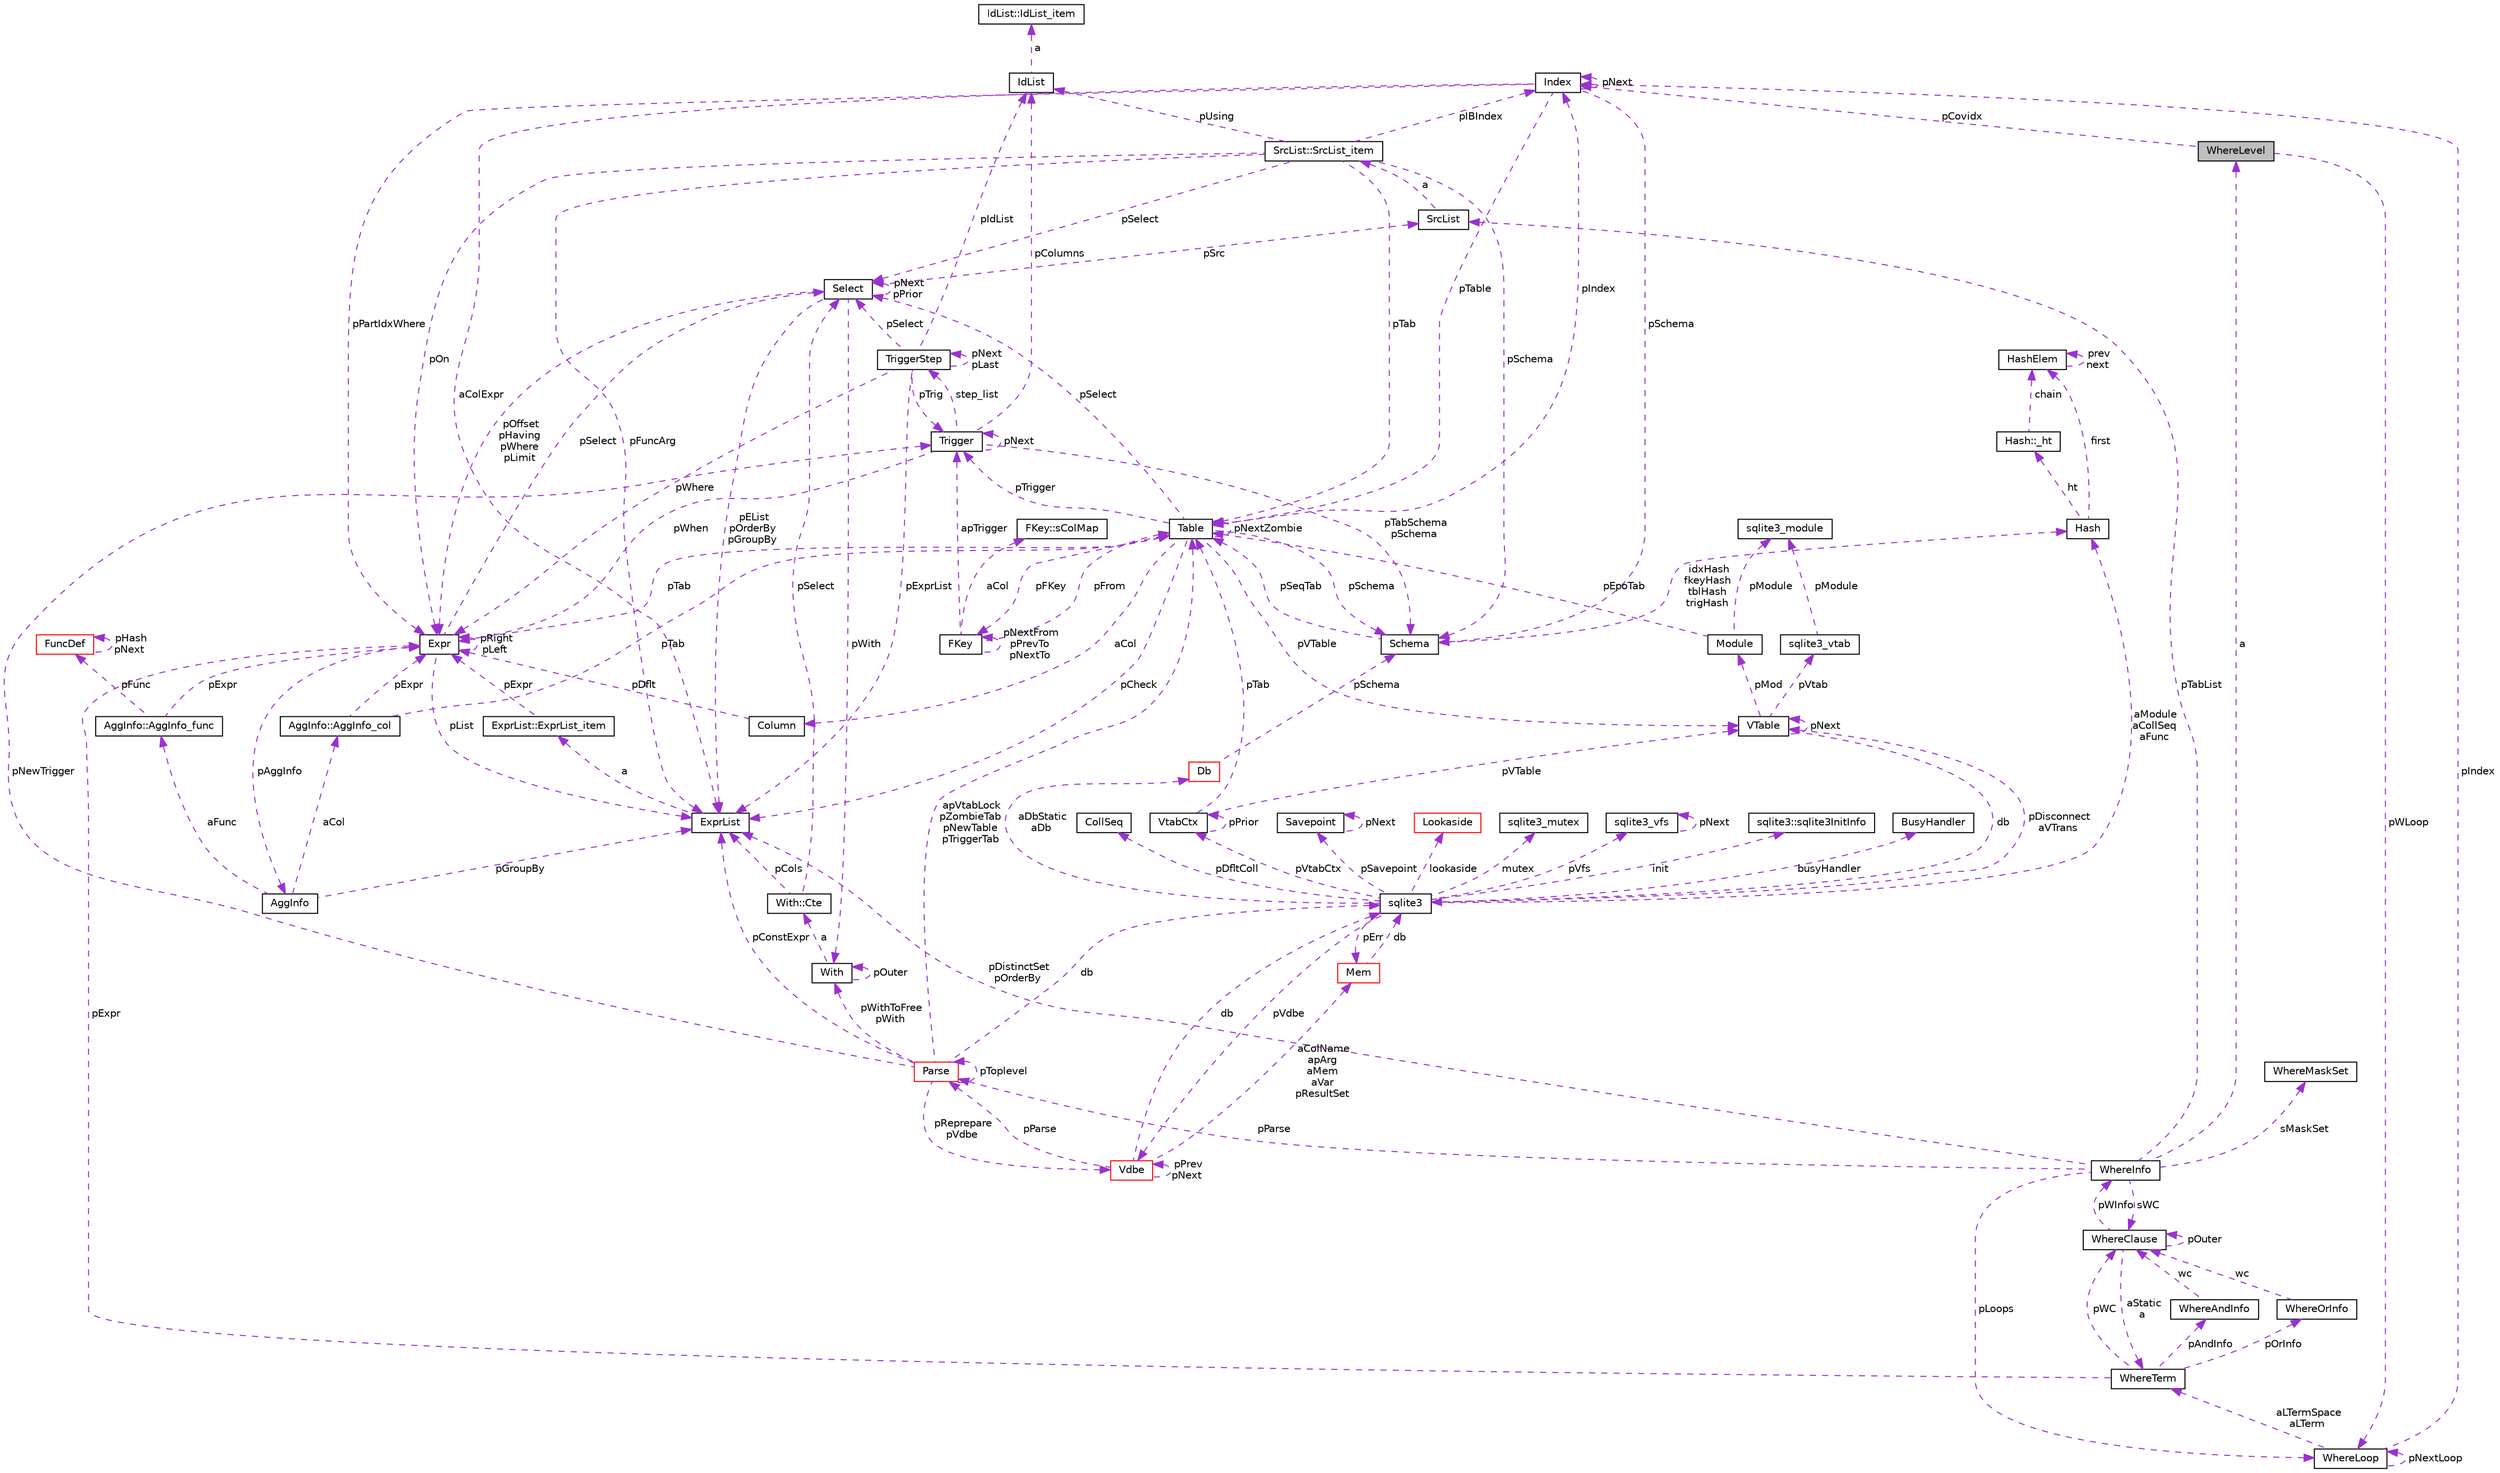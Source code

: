 digraph "WhereLevel"
{
  edge [fontname="Helvetica",fontsize="10",labelfontname="Helvetica",labelfontsize="10"];
  node [fontname="Helvetica",fontsize="10",shape=record];
  Node1 [label="WhereLevel",height=0.2,width=0.4,color="black", fillcolor="grey75", style="filled", fontcolor="black"];
  Node2 -> Node1 [dir="back",color="darkorchid3",fontsize="10",style="dashed",label=" pWLoop" ,fontname="Helvetica"];
  Node2 [label="WhereLoop",height=0.2,width=0.4,color="black", fillcolor="white", style="filled",URL="$structWhereLoop.html"];
  Node2 -> Node2 [dir="back",color="darkorchid3",fontsize="10",style="dashed",label=" pNextLoop" ,fontname="Helvetica"];
  Node3 -> Node2 [dir="back",color="darkorchid3",fontsize="10",style="dashed",label=" aLTermSpace\naLTerm" ,fontname="Helvetica"];
  Node3 [label="WhereTerm",height=0.2,width=0.4,color="black", fillcolor="white", style="filled",URL="$structWhereTerm.html"];
  Node4 -> Node3 [dir="back",color="darkorchid3",fontsize="10",style="dashed",label=" pAndInfo" ,fontname="Helvetica"];
  Node4 [label="WhereAndInfo",height=0.2,width=0.4,color="black", fillcolor="white", style="filled",URL="$structWhereAndInfo.html"];
  Node5 -> Node4 [dir="back",color="darkorchid3",fontsize="10",style="dashed",label=" wc" ,fontname="Helvetica"];
  Node5 [label="WhereClause",height=0.2,width=0.4,color="black", fillcolor="white", style="filled",URL="$structWhereClause.html"];
  Node3 -> Node5 [dir="back",color="darkorchid3",fontsize="10",style="dashed",label=" aStatic\na" ,fontname="Helvetica"];
  Node6 -> Node5 [dir="back",color="darkorchid3",fontsize="10",style="dashed",label=" pWInfo" ,fontname="Helvetica"];
  Node6 [label="WhereInfo",height=0.2,width=0.4,color="black", fillcolor="white", style="filled",URL="$structWhereInfo.html"];
  Node2 -> Node6 [dir="back",color="darkorchid3",fontsize="10",style="dashed",label=" pLoops" ,fontname="Helvetica"];
  Node5 -> Node6 [dir="back",color="darkorchid3",fontsize="10",style="dashed",label=" sWC" ,fontname="Helvetica"];
  Node1 -> Node6 [dir="back",color="darkorchid3",fontsize="10",style="dashed",label=" a" ,fontname="Helvetica"];
  Node7 -> Node6 [dir="back",color="darkorchid3",fontsize="10",style="dashed",label=" sMaskSet" ,fontname="Helvetica"];
  Node7 [label="WhereMaskSet",height=0.2,width=0.4,color="black", fillcolor="white", style="filled",URL="$structWhereMaskSet.html"];
  Node8 -> Node6 [dir="back",color="darkorchid3",fontsize="10",style="dashed",label=" pTabList" ,fontname="Helvetica"];
  Node8 [label="SrcList",height=0.2,width=0.4,color="black", fillcolor="white", style="filled",URL="$structSrcList.html"];
  Node9 -> Node8 [dir="back",color="darkorchid3",fontsize="10",style="dashed",label=" a" ,fontname="Helvetica"];
  Node9 [label="SrcList::SrcList_item",height=0.2,width=0.4,color="black", fillcolor="white", style="filled",URL="$structSrcList_1_1SrcList__item.html"];
  Node10 -> Node9 [dir="back",color="darkorchid3",fontsize="10",style="dashed",label=" pSchema" ,fontname="Helvetica"];
  Node10 [label="Schema",height=0.2,width=0.4,color="black", fillcolor="white", style="filled",URL="$structSchema.html"];
  Node11 -> Node10 [dir="back",color="darkorchid3",fontsize="10",style="dashed",label=" pSeqTab" ,fontname="Helvetica"];
  Node11 [label="Table",height=0.2,width=0.4,color="black", fillcolor="white", style="filled",URL="$structTable.html"];
  Node10 -> Node11 [dir="back",color="darkorchid3",fontsize="10",style="dashed",label=" pSchema" ,fontname="Helvetica"];
  Node12 -> Node11 [dir="back",color="darkorchid3",fontsize="10",style="dashed",label=" aCol" ,fontname="Helvetica"];
  Node12 [label="Column",height=0.2,width=0.4,color="black", fillcolor="white", style="filled",URL="$structColumn.html"];
  Node13 -> Node12 [dir="back",color="darkorchid3",fontsize="10",style="dashed",label=" pDflt" ,fontname="Helvetica"];
  Node13 [label="Expr",height=0.2,width=0.4,color="black", fillcolor="white", style="filled",URL="$structExpr.html"];
  Node14 -> Node13 [dir="back",color="darkorchid3",fontsize="10",style="dashed",label=" pAggInfo" ,fontname="Helvetica"];
  Node14 [label="AggInfo",height=0.2,width=0.4,color="black", fillcolor="white", style="filled",URL="$structAggInfo.html"];
  Node15 -> Node14 [dir="back",color="darkorchid3",fontsize="10",style="dashed",label=" aCol" ,fontname="Helvetica"];
  Node15 [label="AggInfo::AggInfo_col",height=0.2,width=0.4,color="black", fillcolor="white", style="filled",URL="$structAggInfo_1_1AggInfo__col.html"];
  Node13 -> Node15 [dir="back",color="darkorchid3",fontsize="10",style="dashed",label=" pExpr" ,fontname="Helvetica"];
  Node11 -> Node15 [dir="back",color="darkorchid3",fontsize="10",style="dashed",label=" pTab" ,fontname="Helvetica"];
  Node16 -> Node14 [dir="back",color="darkorchid3",fontsize="10",style="dashed",label=" aFunc" ,fontname="Helvetica"];
  Node16 [label="AggInfo::AggInfo_func",height=0.2,width=0.4,color="black", fillcolor="white", style="filled",URL="$structAggInfo_1_1AggInfo__func.html"];
  Node13 -> Node16 [dir="back",color="darkorchid3",fontsize="10",style="dashed",label=" pExpr" ,fontname="Helvetica"];
  Node17 -> Node16 [dir="back",color="darkorchid3",fontsize="10",style="dashed",label=" pFunc" ,fontname="Helvetica"];
  Node17 [label="FuncDef",height=0.2,width=0.4,color="red", fillcolor="white", style="filled",URL="$structFuncDef.html"];
  Node17 -> Node17 [dir="back",color="darkorchid3",fontsize="10",style="dashed",label=" pHash\npNext" ,fontname="Helvetica"];
  Node18 -> Node14 [dir="back",color="darkorchid3",fontsize="10",style="dashed",label=" pGroupBy" ,fontname="Helvetica"];
  Node18 [label="ExprList",height=0.2,width=0.4,color="black", fillcolor="white", style="filled",URL="$structExprList.html"];
  Node19 -> Node18 [dir="back",color="darkorchid3",fontsize="10",style="dashed",label=" a" ,fontname="Helvetica"];
  Node19 [label="ExprList::ExprList_item",height=0.2,width=0.4,color="black", fillcolor="white", style="filled",URL="$structExprList_1_1ExprList__item.html"];
  Node13 -> Node19 [dir="back",color="darkorchid3",fontsize="10",style="dashed",label=" pExpr" ,fontname="Helvetica"];
  Node13 -> Node13 [dir="back",color="darkorchid3",fontsize="10",style="dashed",label=" pRight\npLeft" ,fontname="Helvetica"];
  Node11 -> Node13 [dir="back",color="darkorchid3",fontsize="10",style="dashed",label=" pTab" ,fontname="Helvetica"];
  Node20 -> Node13 [dir="back",color="darkorchid3",fontsize="10",style="dashed",label=" pSelect" ,fontname="Helvetica"];
  Node20 [label="Select",height=0.2,width=0.4,color="black", fillcolor="white", style="filled",URL="$structSelect.html"];
  Node13 -> Node20 [dir="back",color="darkorchid3",fontsize="10",style="dashed",label=" pOffset\npHaving\npWhere\npLimit" ,fontname="Helvetica"];
  Node21 -> Node20 [dir="back",color="darkorchid3",fontsize="10",style="dashed",label=" pWith" ,fontname="Helvetica"];
  Node21 [label="With",height=0.2,width=0.4,color="black", fillcolor="white", style="filled",URL="$structWith.html"];
  Node22 -> Node21 [dir="back",color="darkorchid3",fontsize="10",style="dashed",label=" a" ,fontname="Helvetica"];
  Node22 [label="With::Cte",height=0.2,width=0.4,color="black", fillcolor="white", style="filled",URL="$structWith_1_1Cte.html"];
  Node20 -> Node22 [dir="back",color="darkorchid3",fontsize="10",style="dashed",label=" pSelect" ,fontname="Helvetica"];
  Node18 -> Node22 [dir="back",color="darkorchid3",fontsize="10",style="dashed",label=" pCols" ,fontname="Helvetica"];
  Node21 -> Node21 [dir="back",color="darkorchid3",fontsize="10",style="dashed",label=" pOuter" ,fontname="Helvetica"];
  Node20 -> Node20 [dir="back",color="darkorchid3",fontsize="10",style="dashed",label=" pNext\npPrior" ,fontname="Helvetica"];
  Node8 -> Node20 [dir="back",color="darkorchid3",fontsize="10",style="dashed",label=" pSrc" ,fontname="Helvetica"];
  Node18 -> Node20 [dir="back",color="darkorchid3",fontsize="10",style="dashed",label=" pEList\npOrderBy\npGroupBy" ,fontname="Helvetica"];
  Node18 -> Node13 [dir="back",color="darkorchid3",fontsize="10",style="dashed",label=" pList" ,fontname="Helvetica"];
  Node23 -> Node11 [dir="back",color="darkorchid3",fontsize="10",style="dashed",label=" pFKey" ,fontname="Helvetica"];
  Node23 [label="FKey",height=0.2,width=0.4,color="black", fillcolor="white", style="filled",URL="$structFKey.html"];
  Node24 -> Node23 [dir="back",color="darkorchid3",fontsize="10",style="dashed",label=" aCol" ,fontname="Helvetica"];
  Node24 [label="FKey::sColMap",height=0.2,width=0.4,color="black", fillcolor="white", style="filled",URL="$structFKey_1_1sColMap.html"];
  Node23 -> Node23 [dir="back",color="darkorchid3",fontsize="10",style="dashed",label=" pNextFrom\npPrevTo\npNextTo" ,fontname="Helvetica"];
  Node11 -> Node23 [dir="back",color="darkorchid3",fontsize="10",style="dashed",label=" pFrom" ,fontname="Helvetica"];
  Node25 -> Node23 [dir="back",color="darkorchid3",fontsize="10",style="dashed",label=" apTrigger" ,fontname="Helvetica"];
  Node25 [label="Trigger",height=0.2,width=0.4,color="black", fillcolor="white", style="filled",URL="$structTrigger.html"];
  Node26 -> Node25 [dir="back",color="darkorchid3",fontsize="10",style="dashed",label=" step_list" ,fontname="Helvetica"];
  Node26 [label="TriggerStep",height=0.2,width=0.4,color="black", fillcolor="white", style="filled",URL="$structTriggerStep.html"];
  Node26 -> Node26 [dir="back",color="darkorchid3",fontsize="10",style="dashed",label=" pNext\npLast" ,fontname="Helvetica"];
  Node13 -> Node26 [dir="back",color="darkorchid3",fontsize="10",style="dashed",label=" pWhere" ,fontname="Helvetica"];
  Node27 -> Node26 [dir="back",color="darkorchid3",fontsize="10",style="dashed",label=" pIdList" ,fontname="Helvetica"];
  Node27 [label="IdList",height=0.2,width=0.4,color="black", fillcolor="white", style="filled",URL="$structIdList.html"];
  Node28 -> Node27 [dir="back",color="darkorchid3",fontsize="10",style="dashed",label=" a" ,fontname="Helvetica"];
  Node28 [label="IdList::IdList_item",height=0.2,width=0.4,color="black", fillcolor="white", style="filled",URL="$structIdList_1_1IdList__item.html"];
  Node20 -> Node26 [dir="back",color="darkorchid3",fontsize="10",style="dashed",label=" pSelect" ,fontname="Helvetica"];
  Node25 -> Node26 [dir="back",color="darkorchid3",fontsize="10",style="dashed",label=" pTrig" ,fontname="Helvetica"];
  Node18 -> Node26 [dir="back",color="darkorchid3",fontsize="10",style="dashed",label=" pExprList" ,fontname="Helvetica"];
  Node10 -> Node25 [dir="back",color="darkorchid3",fontsize="10",style="dashed",label=" pTabSchema\npSchema" ,fontname="Helvetica"];
  Node13 -> Node25 [dir="back",color="darkorchid3",fontsize="10",style="dashed",label=" pWhen" ,fontname="Helvetica"];
  Node27 -> Node25 [dir="back",color="darkorchid3",fontsize="10",style="dashed",label=" pColumns" ,fontname="Helvetica"];
  Node25 -> Node25 [dir="back",color="darkorchid3",fontsize="10",style="dashed",label=" pNext" ,fontname="Helvetica"];
  Node29 -> Node11 [dir="back",color="darkorchid3",fontsize="10",style="dashed",label=" pVTable" ,fontname="Helvetica"];
  Node29 [label="VTable",height=0.2,width=0.4,color="black", fillcolor="white", style="filled",URL="$structVTable.html"];
  Node30 -> Node29 [dir="back",color="darkorchid3",fontsize="10",style="dashed",label=" db" ,fontname="Helvetica"];
  Node30 [label="sqlite3",height=0.2,width=0.4,color="black", fillcolor="white", style="filled",URL="$structsqlite3.html"];
  Node31 -> Node30 [dir="back",color="darkorchid3",fontsize="10",style="dashed",label=" pErr" ,fontname="Helvetica"];
  Node31 [label="Mem",height=0.2,width=0.4,color="red", fillcolor="white", style="filled",URL="$structMem.html"];
  Node30 -> Node31 [dir="back",color="darkorchid3",fontsize="10",style="dashed",label=" db" ,fontname="Helvetica"];
  Node32 -> Node30 [dir="back",color="darkorchid3",fontsize="10",style="dashed",label=" pVdbe" ,fontname="Helvetica"];
  Node32 [label="Vdbe",height=0.2,width=0.4,color="red", fillcolor="white", style="filled",URL="$structVdbe.html"];
  Node31 -> Node32 [dir="back",color="darkorchid3",fontsize="10",style="dashed",label=" aColName\napArg\naMem\naVar\npResultSet" ,fontname="Helvetica"];
  Node32 -> Node32 [dir="back",color="darkorchid3",fontsize="10",style="dashed",label=" pPrev\npNext" ,fontname="Helvetica"];
  Node30 -> Node32 [dir="back",color="darkorchid3",fontsize="10",style="dashed",label=" db" ,fontname="Helvetica"];
  Node33 -> Node32 [dir="back",color="darkorchid3",fontsize="10",style="dashed",label=" pParse" ,fontname="Helvetica"];
  Node33 [label="Parse",height=0.2,width=0.4,color="red", fillcolor="white", style="filled",URL="$structParse.html"];
  Node32 -> Node33 [dir="back",color="darkorchid3",fontsize="10",style="dashed",label=" pReprepare\npVdbe" ,fontname="Helvetica"];
  Node30 -> Node33 [dir="back",color="darkorchid3",fontsize="10",style="dashed",label=" db" ,fontname="Helvetica"];
  Node21 -> Node33 [dir="back",color="darkorchid3",fontsize="10",style="dashed",label=" pWithToFree\npWith" ,fontname="Helvetica"];
  Node11 -> Node33 [dir="back",color="darkorchid3",fontsize="10",style="dashed",label=" apVtabLock\npZombieTab\npNewTable\npTriggerTab" ,fontname="Helvetica"];
  Node25 -> Node33 [dir="back",color="darkorchid3",fontsize="10",style="dashed",label=" pNewTrigger" ,fontname="Helvetica"];
  Node18 -> Node33 [dir="back",color="darkorchid3",fontsize="10",style="dashed",label=" pConstExpr" ,fontname="Helvetica"];
  Node33 -> Node33 [dir="back",color="darkorchid3",fontsize="10",style="dashed",label=" pToplevel" ,fontname="Helvetica"];
  Node34 -> Node30 [dir="back",color="darkorchid3",fontsize="10",style="dashed",label=" pSavepoint" ,fontname="Helvetica"];
  Node34 [label="Savepoint",height=0.2,width=0.4,color="black", fillcolor="white", style="filled",URL="$structSavepoint.html"];
  Node34 -> Node34 [dir="back",color="darkorchid3",fontsize="10",style="dashed",label=" pNext" ,fontname="Helvetica"];
  Node35 -> Node30 [dir="back",color="darkorchid3",fontsize="10",style="dashed",label=" lookaside" ,fontname="Helvetica"];
  Node35 [label="Lookaside",height=0.2,width=0.4,color="red", fillcolor="white", style="filled",URL="$structLookaside.html"];
  Node36 -> Node30 [dir="back",color="darkorchid3",fontsize="10",style="dashed",label=" mutex" ,fontname="Helvetica"];
  Node36 [label="sqlite3_mutex",height=0.2,width=0.4,color="black", fillcolor="white", style="filled",URL="$structsqlite3__mutex.html"];
  Node37 -> Node30 [dir="back",color="darkorchid3",fontsize="10",style="dashed",label=" pVfs" ,fontname="Helvetica"];
  Node37 [label="sqlite3_vfs",height=0.2,width=0.4,color="black", fillcolor="white", style="filled",URL="$structsqlite3__vfs.html"];
  Node37 -> Node37 [dir="back",color="darkorchid3",fontsize="10",style="dashed",label=" pNext" ,fontname="Helvetica"];
  Node38 -> Node30 [dir="back",color="darkorchid3",fontsize="10",style="dashed",label=" init" ,fontname="Helvetica"];
  Node38 [label="sqlite3::sqlite3InitInfo",height=0.2,width=0.4,color="black", fillcolor="white", style="filled",URL="$structsqlite3_1_1sqlite3InitInfo.html"];
  Node39 -> Node30 [dir="back",color="darkorchid3",fontsize="10",style="dashed",label=" busyHandler" ,fontname="Helvetica"];
  Node39 [label="BusyHandler",height=0.2,width=0.4,color="black", fillcolor="white", style="filled",URL="$structBusyHandler.html"];
  Node40 -> Node30 [dir="back",color="darkorchid3",fontsize="10",style="dashed",label=" pVtabCtx" ,fontname="Helvetica"];
  Node40 [label="VtabCtx",height=0.2,width=0.4,color="black", fillcolor="white", style="filled",URL="$structVtabCtx.html"];
  Node40 -> Node40 [dir="back",color="darkorchid3",fontsize="10",style="dashed",label=" pPrior" ,fontname="Helvetica"];
  Node29 -> Node40 [dir="back",color="darkorchid3",fontsize="10",style="dashed",label=" pVTable" ,fontname="Helvetica"];
  Node11 -> Node40 [dir="back",color="darkorchid3",fontsize="10",style="dashed",label=" pTab" ,fontname="Helvetica"];
  Node41 -> Node30 [dir="back",color="darkorchid3",fontsize="10",style="dashed",label=" pDfltColl" ,fontname="Helvetica"];
  Node41 [label="CollSeq",height=0.2,width=0.4,color="black", fillcolor="white", style="filled",URL="$structCollSeq.html"];
  Node29 -> Node30 [dir="back",color="darkorchid3",fontsize="10",style="dashed",label=" pDisconnect\naVTrans" ,fontname="Helvetica"];
  Node42 -> Node30 [dir="back",color="darkorchid3",fontsize="10",style="dashed",label=" aDbStatic\naDb" ,fontname="Helvetica"];
  Node42 [label="Db",height=0.2,width=0.4,color="red", fillcolor="white", style="filled",URL="$structDb.html"];
  Node10 -> Node42 [dir="back",color="darkorchid3",fontsize="10",style="dashed",label=" pSchema" ,fontname="Helvetica"];
  Node43 -> Node30 [dir="back",color="darkorchid3",fontsize="10",style="dashed",label=" aModule\naCollSeq\naFunc" ,fontname="Helvetica"];
  Node43 [label="Hash",height=0.2,width=0.4,color="black", fillcolor="white", style="filled",URL="$structHash.html"];
  Node44 -> Node43 [dir="back",color="darkorchid3",fontsize="10",style="dashed",label=" ht" ,fontname="Helvetica"];
  Node44 [label="Hash::_ht",height=0.2,width=0.4,color="black", fillcolor="white", style="filled",URL="$structHash_1_1__ht.html"];
  Node45 -> Node44 [dir="back",color="darkorchid3",fontsize="10",style="dashed",label=" chain" ,fontname="Helvetica"];
  Node45 [label="HashElem",height=0.2,width=0.4,color="black", fillcolor="white", style="filled",URL="$structHashElem.html"];
  Node45 -> Node45 [dir="back",color="darkorchid3",fontsize="10",style="dashed",label=" prev\nnext" ,fontname="Helvetica"];
  Node45 -> Node43 [dir="back",color="darkorchid3",fontsize="10",style="dashed",label=" first" ,fontname="Helvetica"];
  Node29 -> Node29 [dir="back",color="darkorchid3",fontsize="10",style="dashed",label=" pNext" ,fontname="Helvetica"];
  Node46 -> Node29 [dir="back",color="darkorchid3",fontsize="10",style="dashed",label=" pMod" ,fontname="Helvetica"];
  Node46 [label="Module",height=0.2,width=0.4,color="black", fillcolor="white", style="filled",URL="$structModule.html"];
  Node47 -> Node46 [dir="back",color="darkorchid3",fontsize="10",style="dashed",label=" pModule" ,fontname="Helvetica"];
  Node47 [label="sqlite3_module",height=0.2,width=0.4,color="black", fillcolor="white", style="filled",URL="$structsqlite3__module.html"];
  Node11 -> Node46 [dir="back",color="darkorchid3",fontsize="10",style="dashed",label=" pEpoTab" ,fontname="Helvetica"];
  Node48 -> Node29 [dir="back",color="darkorchid3",fontsize="10",style="dashed",label=" pVtab" ,fontname="Helvetica"];
  Node48 [label="sqlite3_vtab",height=0.2,width=0.4,color="black", fillcolor="white", style="filled",URL="$structsqlite3__vtab.html"];
  Node47 -> Node48 [dir="back",color="darkorchid3",fontsize="10",style="dashed",label=" pModule" ,fontname="Helvetica"];
  Node11 -> Node11 [dir="back",color="darkorchid3",fontsize="10",style="dashed",label=" pNextZombie" ,fontname="Helvetica"];
  Node25 -> Node11 [dir="back",color="darkorchid3",fontsize="10",style="dashed",label=" pTrigger" ,fontname="Helvetica"];
  Node20 -> Node11 [dir="back",color="darkorchid3",fontsize="10",style="dashed",label=" pSelect" ,fontname="Helvetica"];
  Node18 -> Node11 [dir="back",color="darkorchid3",fontsize="10",style="dashed",label=" pCheck" ,fontname="Helvetica"];
  Node49 -> Node11 [dir="back",color="darkorchid3",fontsize="10",style="dashed",label=" pIndex" ,fontname="Helvetica"];
  Node49 [label="Index",height=0.2,width=0.4,color="black", fillcolor="white", style="filled",URL="$structIndex.html"];
  Node10 -> Node49 [dir="back",color="darkorchid3",fontsize="10",style="dashed",label=" pSchema" ,fontname="Helvetica"];
  Node13 -> Node49 [dir="back",color="darkorchid3",fontsize="10",style="dashed",label=" pPartIdxWhere" ,fontname="Helvetica"];
  Node11 -> Node49 [dir="back",color="darkorchid3",fontsize="10",style="dashed",label=" pTable" ,fontname="Helvetica"];
  Node18 -> Node49 [dir="back",color="darkorchid3",fontsize="10",style="dashed",label=" aColExpr" ,fontname="Helvetica"];
  Node49 -> Node49 [dir="back",color="darkorchid3",fontsize="10",style="dashed",label=" pNext" ,fontname="Helvetica"];
  Node43 -> Node10 [dir="back",color="darkorchid3",fontsize="10",style="dashed",label=" idxHash\nfkeyHash\ntblHash\ntrigHash" ,fontname="Helvetica"];
  Node13 -> Node9 [dir="back",color="darkorchid3",fontsize="10",style="dashed",label=" pOn" ,fontname="Helvetica"];
  Node27 -> Node9 [dir="back",color="darkorchid3",fontsize="10",style="dashed",label=" pUsing" ,fontname="Helvetica"];
  Node11 -> Node9 [dir="back",color="darkorchid3",fontsize="10",style="dashed",label=" pTab" ,fontname="Helvetica"];
  Node20 -> Node9 [dir="back",color="darkorchid3",fontsize="10",style="dashed",label=" pSelect" ,fontname="Helvetica"];
  Node49 -> Node9 [dir="back",color="darkorchid3",fontsize="10",style="dashed",label=" pIBIndex" ,fontname="Helvetica"];
  Node18 -> Node9 [dir="back",color="darkorchid3",fontsize="10",style="dashed",label=" pFuncArg" ,fontname="Helvetica"];
  Node18 -> Node6 [dir="back",color="darkorchid3",fontsize="10",style="dashed",label=" pDistinctSet\npOrderBy" ,fontname="Helvetica"];
  Node33 -> Node6 [dir="back",color="darkorchid3",fontsize="10",style="dashed",label=" pParse" ,fontname="Helvetica"];
  Node5 -> Node5 [dir="back",color="darkorchid3",fontsize="10",style="dashed",label=" pOuter" ,fontname="Helvetica"];
  Node50 -> Node3 [dir="back",color="darkorchid3",fontsize="10",style="dashed",label=" pOrInfo" ,fontname="Helvetica"];
  Node50 [label="WhereOrInfo",height=0.2,width=0.4,color="black", fillcolor="white", style="filled",URL="$structWhereOrInfo.html"];
  Node5 -> Node50 [dir="back",color="darkorchid3",fontsize="10",style="dashed",label=" wc" ,fontname="Helvetica"];
  Node13 -> Node3 [dir="back",color="darkorchid3",fontsize="10",style="dashed",label=" pExpr" ,fontname="Helvetica"];
  Node5 -> Node3 [dir="back",color="darkorchid3",fontsize="10",style="dashed",label=" pWC" ,fontname="Helvetica"];
  Node49 -> Node2 [dir="back",color="darkorchid3",fontsize="10",style="dashed",label=" pIndex" ,fontname="Helvetica"];
  Node49 -> Node1 [dir="back",color="darkorchid3",fontsize="10",style="dashed",label=" pCovidx" ,fontname="Helvetica"];
}
